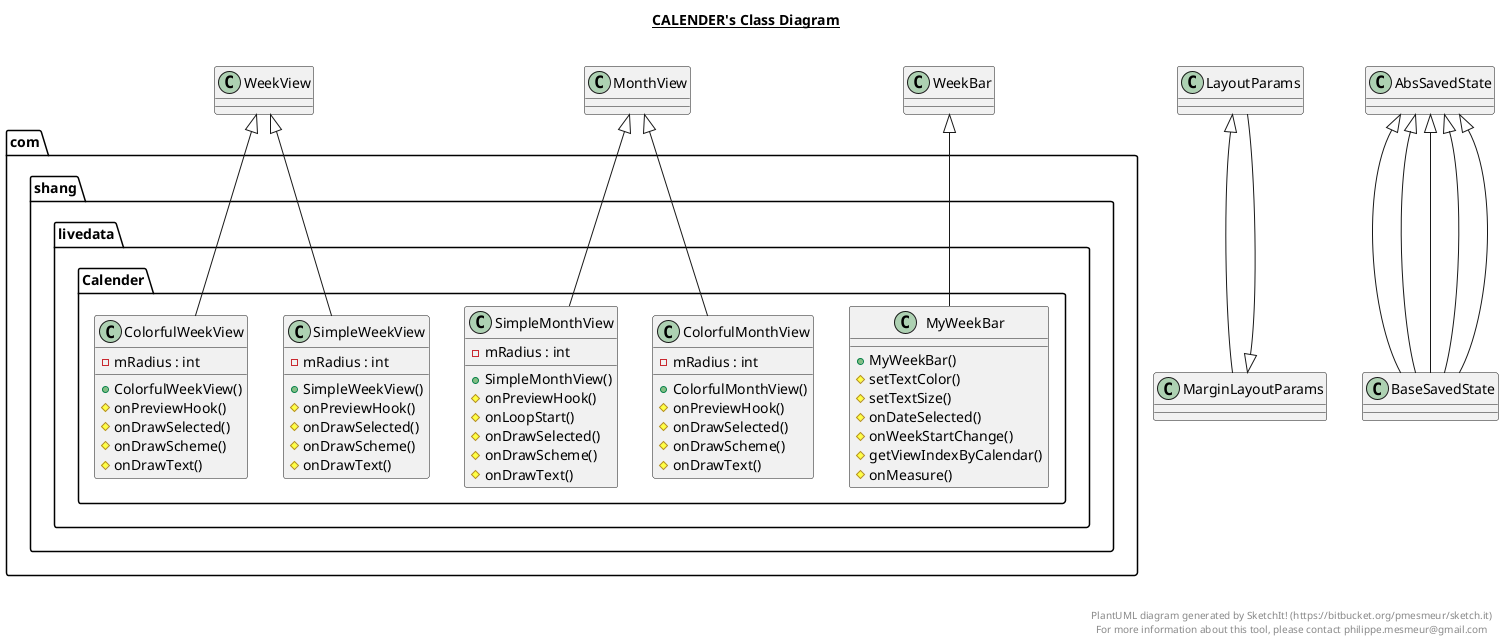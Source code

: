 @startuml

title __CALENDER's Class Diagram__\n

  package com.shang.livedata {
    package com.shang.livedata.Calender {
      class ColorfulMonthView {
          - mRadius : int
          + ColorfulMonthView()
          # onPreviewHook()
          # onDrawSelected()
          # onDrawScheme()
          # onDrawText()
      }
    }
  }
  

  package com.shang.livedata {
    package com.shang.livedata.Calender {
      class ColorfulWeekView {
          - mRadius : int
          + ColorfulWeekView()
          # onPreviewHook()
          # onDrawSelected()
          # onDrawScheme()
          # onDrawText()
      }
    }
  }
  

  package com.shang.livedata {
    package com.shang.livedata.Calender {
      class MyWeekBar {
          + MyWeekBar()
          # setTextColor()
          # setTextSize()
          # onDateSelected()
          # onWeekStartChange()
          # getViewIndexByCalendar()
          # onMeasure()
      }
    }
  }
  

  package com.shang.livedata {
    package com.shang.livedata.Calender {
      class SimpleMonthView {
          - mRadius : int
          + SimpleMonthView()
          # onPreviewHook()
          # onLoopStart()
          # onDrawSelected()
          # onDrawScheme()
          # onDrawText()
      }
    }
  }
  

  package com.shang.livedata {
    package com.shang.livedata.Calender {
      class SimpleWeekView {
          - mRadius : int
          + SimpleWeekView()
          # onPreviewHook()
          # onDrawSelected()
          # onDrawScheme()
          # onDrawText()
      }
    }
  }
  

  ColorfulMonthView -up-|> MonthView
  BaseSavedState -up-|> AbsSavedState
  ColorfulWeekView -up-|> WeekView
  BaseSavedState -up-|> AbsSavedState
  MyWeekBar -up-|> WeekBar
  LayoutParams -up-|> MarginLayoutParams
  MarginLayoutParams -up-|> LayoutParams
  BaseSavedState -up-|> AbsSavedState
  SimpleMonthView -up-|> MonthView
  BaseSavedState -up-|> AbsSavedState
  SimpleWeekView -up-|> WeekView
  BaseSavedState -up-|> AbsSavedState


right footer


PlantUML diagram generated by SketchIt! (https://bitbucket.org/pmesmeur/sketch.it)
For more information about this tool, please contact philippe.mesmeur@gmail.com
endfooter

@enduml
